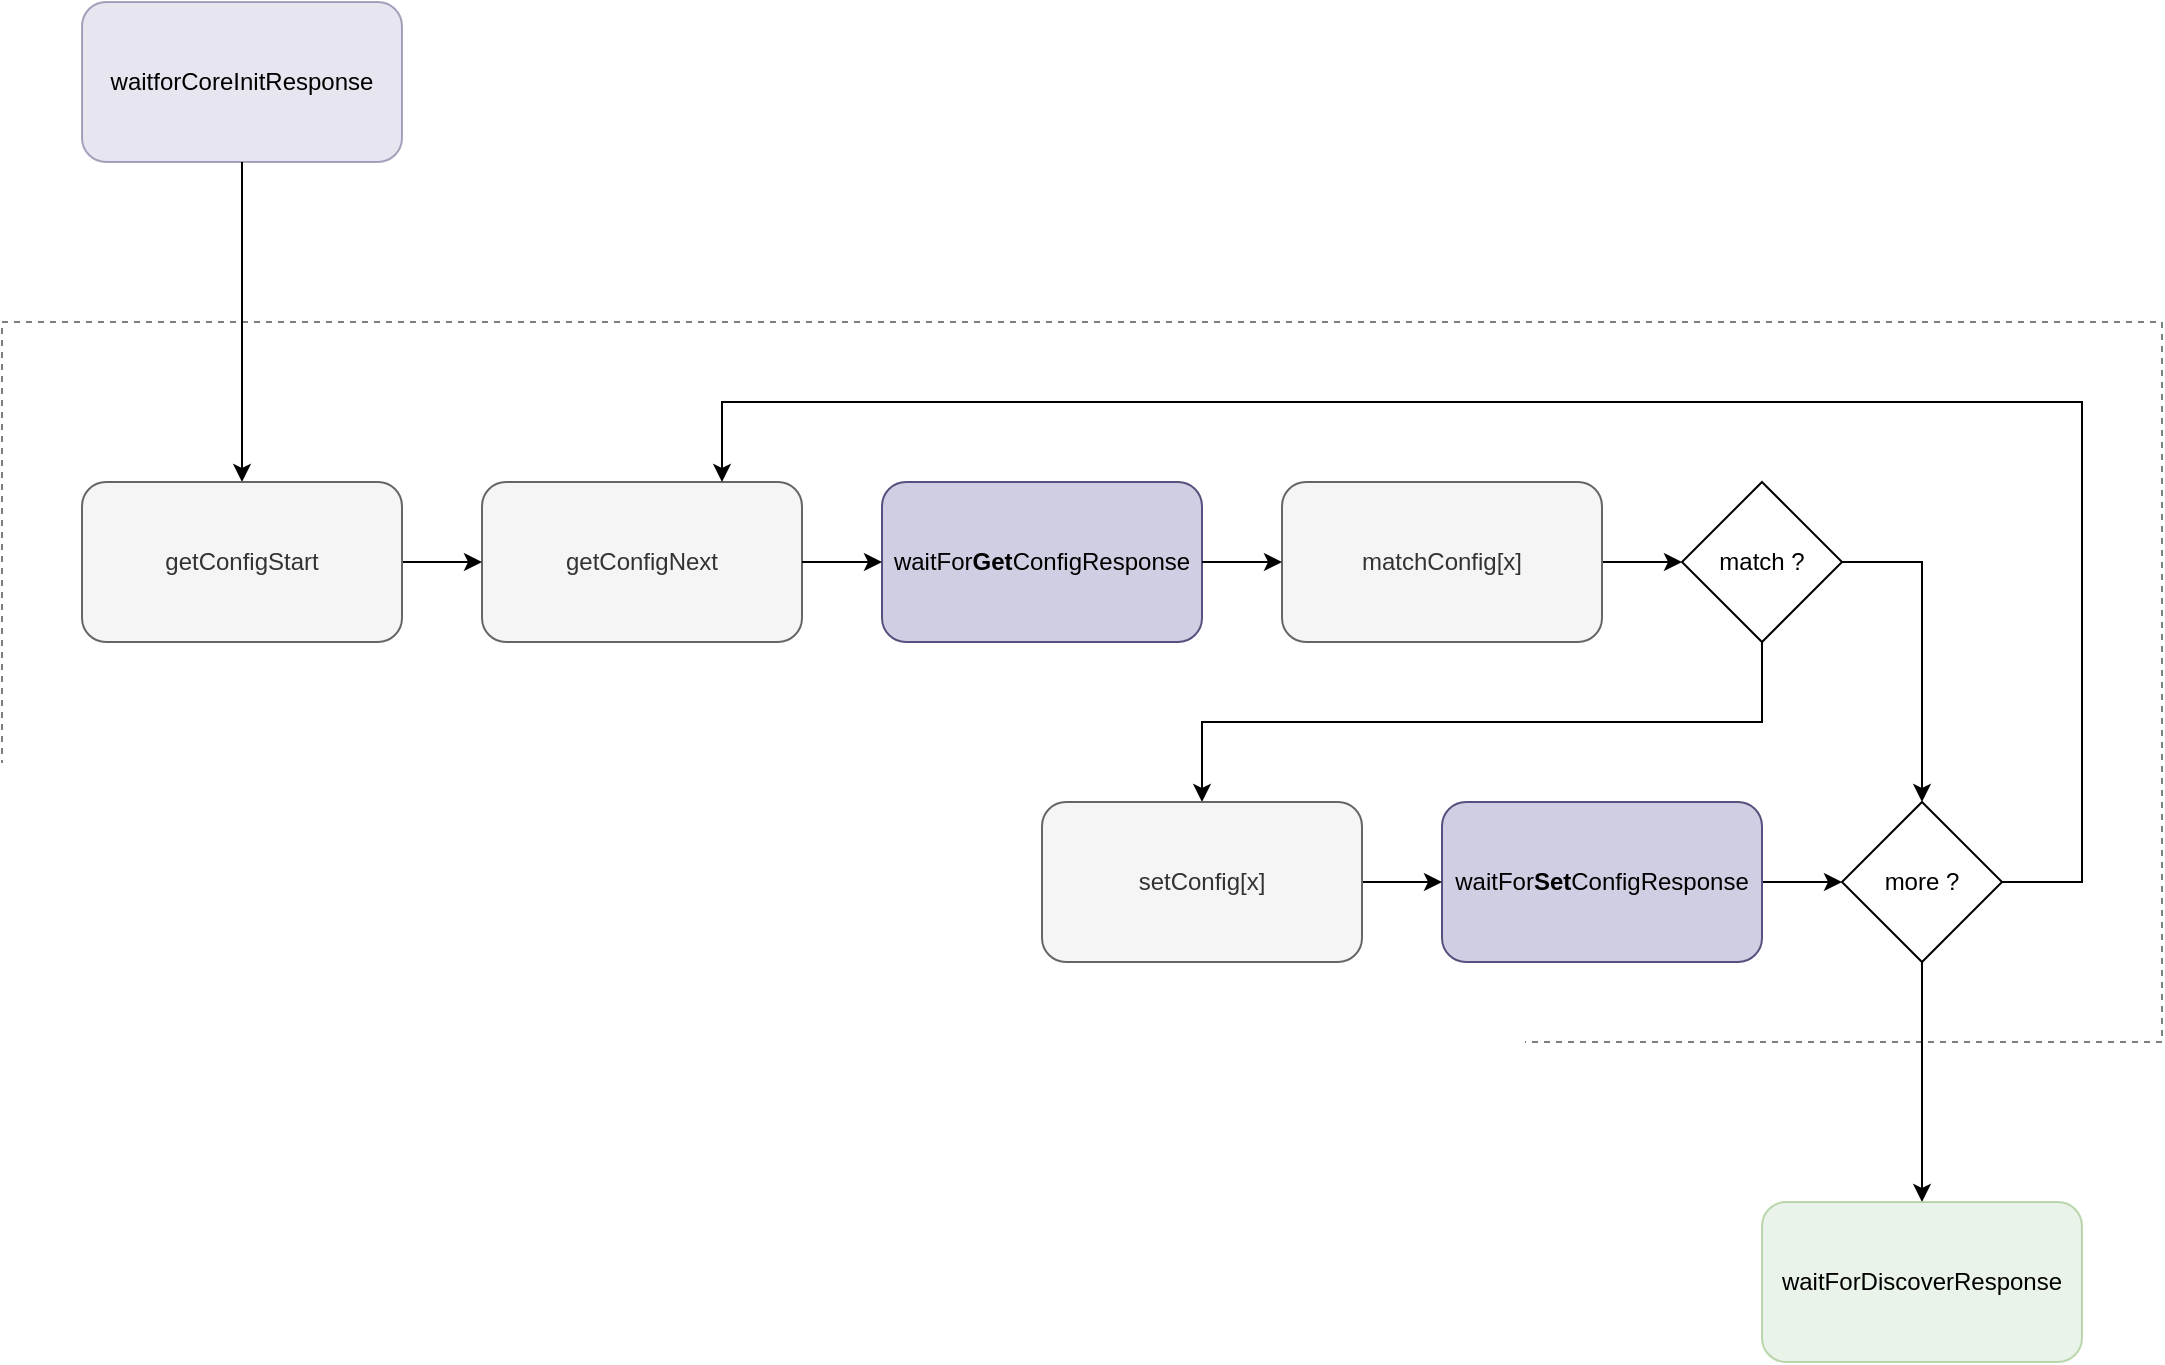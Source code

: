 <mxfile>
    <diagram name="Page-1" id="VphpNtxH0feOfnE6C8MQ">
        <mxGraphModel dx="2022" dy="1161" grid="1" gridSize="10" guides="1" tooltips="1" connect="1" arrows="1" fold="1" page="1" pageScale="1" pageWidth="1169" pageHeight="827" math="0" shadow="0">
            <root>
                <mxCell id="0"/>
                <mxCell id="1" parent="0"/>
                <mxCell id="0fwxcoosyP8HUoZMajzx-6" value="" style="rounded=0;whiteSpace=wrap;html=1;opacity=50;dashed=1;connectable=0;" parent="1" vertex="1">
                    <mxGeometry x="40" y="200" width="1080" height="360" as="geometry"/>
                </mxCell>
                <mxCell id="ww0SRKsi_sZi6nK-RobA-1" value="getConfigNext" style="rounded=1;whiteSpace=wrap;html=1;fillColor=#f5f5f5;strokeColor=#666666;fontColor=#333333;" parent="1" vertex="1">
                    <mxGeometry x="280" y="280" width="160" height="80" as="geometry"/>
                </mxCell>
                <mxCell id="ww0SRKsi_sZi6nK-RobA-2" value="waitFor&lt;b&gt;Get&lt;/b&gt;ConfigResponse" style="rounded=1;whiteSpace=wrap;html=1;fillColor=#d0cee2;strokeColor=#56517e;" parent="1" vertex="1">
                    <mxGeometry x="480" y="280" width="160" height="80" as="geometry"/>
                </mxCell>
                <mxCell id="K2GXuPsM6vTO7JwsO3Af-1" value="waitforCoreInitResponse" style="rounded=1;whiteSpace=wrap;html=1;fillColor=#d0cee2;strokeColor=#56517e;opacity=50;" parent="1" vertex="1">
                    <mxGeometry x="80" y="40" width="160" height="80" as="geometry"/>
                </mxCell>
                <mxCell id="0fwxcoosyP8HUoZMajzx-3" style="edgeStyle=orthogonalEdgeStyle;rounded=0;orthogonalLoop=1;jettySize=auto;html=1;entryX=0;entryY=0.5;entryDx=0;entryDy=0;" parent="1" source="K2GXuPsM6vTO7JwsO3Af-2" target="0fwxcoosyP8HUoZMajzx-2" edge="1">
                    <mxGeometry relative="1" as="geometry"/>
                </mxCell>
                <mxCell id="K2GXuPsM6vTO7JwsO3Af-2" value="matchConfig[x]" style="rounded=1;whiteSpace=wrap;html=1;fillColor=#f5f5f5;strokeColor=#666666;fontColor=#333333;" parent="1" vertex="1">
                    <mxGeometry x="680" y="280" width="160" height="80" as="geometry"/>
                </mxCell>
                <mxCell id="K2GXuPsM6vTO7JwsO3Af-13" style="edgeStyle=orthogonalEdgeStyle;rounded=0;orthogonalLoop=1;jettySize=auto;html=1;entryX=0;entryY=0.5;entryDx=0;entryDy=0;" parent="1" source="K2GXuPsM6vTO7JwsO3Af-5" target="K2GXuPsM6vTO7JwsO3Af-12" edge="1">
                    <mxGeometry relative="1" as="geometry"/>
                </mxCell>
                <mxCell id="K2GXuPsM6vTO7JwsO3Af-5" value="waitFor&lt;b&gt;Set&lt;/b&gt;ConfigResponse" style="rounded=1;whiteSpace=wrap;html=1;fillColor=#d0cee2;strokeColor=#56517e;" parent="1" vertex="1">
                    <mxGeometry x="760" y="440" width="160" height="80" as="geometry"/>
                </mxCell>
                <mxCell id="K2GXuPsM6vTO7JwsO3Af-6" value="" style="endArrow=classic;html=1;rounded=0;exitX=0.5;exitY=1;exitDx=0;exitDy=0;entryX=0.5;entryY=0;entryDx=0;entryDy=0;edgeStyle=orthogonalEdgeStyle;" parent="1" source="K2GXuPsM6vTO7JwsO3Af-1" target="2" edge="1">
                    <mxGeometry width="50" height="50" relative="1" as="geometry">
                        <mxPoint x="560" y="630" as="sourcePoint"/>
                        <mxPoint x="610" y="580" as="targetPoint"/>
                    </mxGeometry>
                </mxCell>
                <mxCell id="K2GXuPsM6vTO7JwsO3Af-7" value="" style="endArrow=classic;html=1;rounded=0;entryX=0;entryY=0.5;entryDx=0;entryDy=0;edgeStyle=orthogonalEdgeStyle;exitX=1;exitY=0.5;exitDx=0;exitDy=0;" parent="1" source="ww0SRKsi_sZi6nK-RobA-1" target="ww0SRKsi_sZi6nK-RobA-2" edge="1">
                    <mxGeometry width="50" height="50" relative="1" as="geometry">
                        <mxPoint x="500" y="270" as="sourcePoint"/>
                        <mxPoint x="330" y="330" as="targetPoint"/>
                    </mxGeometry>
                </mxCell>
                <mxCell id="K2GXuPsM6vTO7JwsO3Af-8" value="" style="endArrow=classic;html=1;rounded=0;entryX=0;entryY=0.5;entryDx=0;entryDy=0;edgeStyle=orthogonalEdgeStyle;exitX=1;exitY=0.5;exitDx=0;exitDy=0;" parent="1" source="ww0SRKsi_sZi6nK-RobA-2" target="K2GXuPsM6vTO7JwsO3Af-2" edge="1">
                    <mxGeometry width="50" height="50" relative="1" as="geometry">
                        <mxPoint x="720" y="319.5" as="sourcePoint"/>
                        <mxPoint x="800" y="319.5" as="targetPoint"/>
                    </mxGeometry>
                </mxCell>
                <mxCell id="K2GXuPsM6vTO7JwsO3Af-9" value="" style="endArrow=classic;html=1;rounded=0;entryX=0.5;entryY=0;entryDx=0;entryDy=0;edgeStyle=orthogonalEdgeStyle;exitX=1;exitY=0.5;exitDx=0;exitDy=0;" parent="1" source="0fwxcoosyP8HUoZMajzx-2" target="K2GXuPsM6vTO7JwsO3Af-12" edge="1">
                    <mxGeometry width="50" height="50" relative="1" as="geometry">
                        <mxPoint x="890" y="240" as="sourcePoint"/>
                        <mxPoint x="970" y="240" as="targetPoint"/>
                        <Array as="points">
                            <mxPoint x="1000" y="320"/>
                        </Array>
                    </mxGeometry>
                </mxCell>
                <mxCell id="K2GXuPsM6vTO7JwsO3Af-10" value="" style="endArrow=classic;html=1;rounded=0;entryX=0.5;entryY=0;entryDx=0;entryDy=0;edgeStyle=orthogonalEdgeStyle;exitX=0.5;exitY=1;exitDx=0;exitDy=0;" parent="1" source="0fwxcoosyP8HUoZMajzx-2" target="K2GXuPsM6vTO7JwsO3Af-4" edge="1">
                    <mxGeometry width="50" height="50" relative="1" as="geometry">
                        <mxPoint x="890" y="290" as="sourcePoint"/>
                        <mxPoint x="410" y="290" as="targetPoint"/>
                        <Array as="points">
                            <mxPoint x="920" y="400"/>
                            <mxPoint x="640" y="400"/>
                        </Array>
                    </mxGeometry>
                </mxCell>
                <mxCell id="K2GXuPsM6vTO7JwsO3Af-11" value="" style="endArrow=classic;html=1;rounded=0;entryX=0;entryY=0.5;entryDx=0;entryDy=0;edgeStyle=orthogonalEdgeStyle;exitX=1;exitY=0.5;exitDx=0;exitDy=0;startArrow=none;" parent="1" source="K2GXuPsM6vTO7JwsO3Af-4" target="K2GXuPsM6vTO7JwsO3Af-5" edge="1">
                    <mxGeometry width="50" height="50" relative="1" as="geometry">
                        <mxPoint x="480" y="479.5" as="sourcePoint"/>
                        <mxPoint x="560" y="479.5" as="targetPoint"/>
                    </mxGeometry>
                </mxCell>
                <mxCell id="K2GXuPsM6vTO7JwsO3Af-15" style="edgeStyle=orthogonalEdgeStyle;rounded=0;orthogonalLoop=1;jettySize=auto;html=1;entryX=0.5;entryY=0;entryDx=0;entryDy=0;exitX=0.5;exitY=1;exitDx=0;exitDy=0;" parent="1" source="K2GXuPsM6vTO7JwsO3Af-12" target="0fwxcoosyP8HUoZMajzx-1" edge="1">
                    <mxGeometry relative="1" as="geometry">
                        <mxPoint x="760" y="640" as="targetPoint"/>
                    </mxGeometry>
                </mxCell>
                <mxCell id="K2GXuPsM6vTO7JwsO3Af-12" value="more ?" style="rhombus;whiteSpace=wrap;html=1;" parent="1" vertex="1">
                    <mxGeometry x="960" y="440" width="80" height="80" as="geometry"/>
                </mxCell>
                <mxCell id="0fwxcoosyP8HUoZMajzx-1" value="waitForDiscoverResponse" style="rounded=1;whiteSpace=wrap;html=1;fillColor=#d5e8d4;strokeColor=#82b366;opacity=50;" parent="1" vertex="1">
                    <mxGeometry x="920" y="640" width="160" height="80" as="geometry"/>
                </mxCell>
                <mxCell id="0fwxcoosyP8HUoZMajzx-2" value="match ?" style="rhombus;whiteSpace=wrap;html=1;" parent="1" vertex="1">
                    <mxGeometry x="880" y="280" width="80" height="80" as="geometry"/>
                </mxCell>
                <mxCell id="0fwxcoosyP8HUoZMajzx-4" value="" style="endArrow=classic;html=1;rounded=0;exitX=1;exitY=0.5;exitDx=0;exitDy=0;entryX=0.75;entryY=0;entryDx=0;entryDy=0;edgeStyle=orthogonalEdgeStyle;" parent="1" source="K2GXuPsM6vTO7JwsO3Af-12" target="ww0SRKsi_sZi6nK-RobA-1" edge="1">
                    <mxGeometry width="50" height="50" relative="1" as="geometry">
                        <mxPoint x="990" y="560" as="sourcePoint"/>
                        <mxPoint x="730" y="580" as="targetPoint"/>
                        <Array as="points">
                            <mxPoint x="1080" y="480"/>
                            <mxPoint x="1080" y="240"/>
                            <mxPoint x="400" y="240"/>
                        </Array>
                    </mxGeometry>
                </mxCell>
                <mxCell id="K2GXuPsM6vTO7JwsO3Af-4" value="setConfig[x]" style="rounded=1;whiteSpace=wrap;html=1;fillColor=#f5f5f5;strokeColor=#666666;fontColor=#333333;" parent="1" vertex="1">
                    <mxGeometry x="560" y="440" width="160" height="80" as="geometry"/>
                </mxCell>
                <mxCell id="3" style="edgeStyle=none;html=1;" edge="1" parent="1" source="2">
                    <mxGeometry relative="1" as="geometry">
                        <mxPoint x="280" y="320" as="targetPoint"/>
                    </mxGeometry>
                </mxCell>
                <mxCell id="2" value="getConfigStart" style="rounded=1;whiteSpace=wrap;html=1;fillColor=#f5f5f5;strokeColor=#666666;fontColor=#333333;" vertex="1" parent="1">
                    <mxGeometry x="80" y="280" width="160" height="80" as="geometry"/>
                </mxCell>
            </root>
        </mxGraphModel>
    </diagram>
</mxfile>